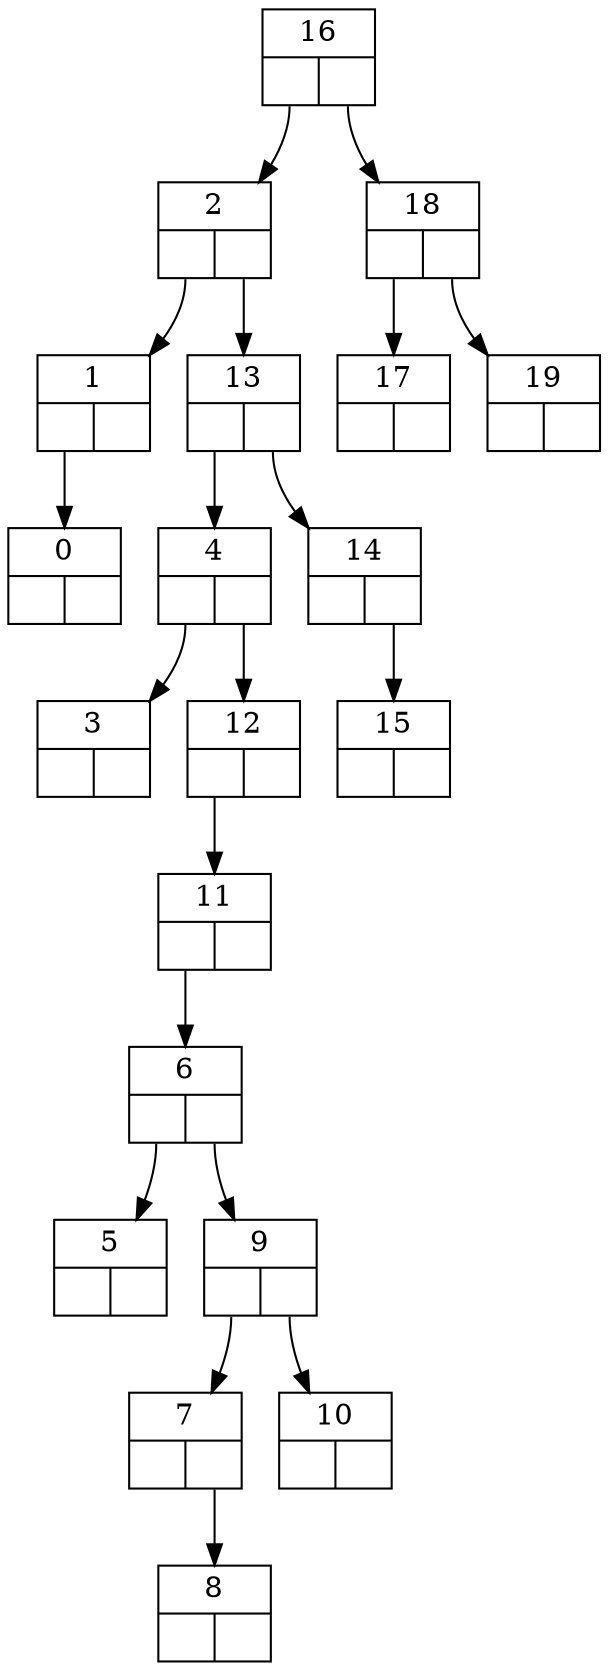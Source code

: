 digraph G{
    node[shape=record];
    node0[label="{0|{<left>|<right>}}"];
    node1[label="{1|{<left>|<right>}}"];
    node2[label="{2|{<left>|<right>}}"];
    node3[label="{3|{<left>|<right>}}"];
    node4[label="{4|{<left>|<right>}}"];
    node5[label="{5|{<left>|<right>}}"];
    node6[label="{6|{<left>|<right>}}"];
    node7[label="{7|{<left>|<right>}}"];
    node8[label="{8|{<left>|<right>}}"];
    node9[label="{9|{<left>|<right>}}"];
    node10[label="{10|{<left>|<right>}}"];
    node11[label="{11|{<left>|<right>}}"];
    node12[label="{12|{<left>|<right>}}"];
    node13[label="{13|{<left>|<right>}}"];
    node14[label="{14|{<left>|<right>}}"];
    node15[label="{15|{<left>|<right>}}"];
    node16[label="{16|{<left>|<right>}}"];
    node17[label="{17|{<left>|<right>}}"];
    node18[label="{18|{<left>|<right>}}"];
    node19[label="{19|{<left>|<right>}}"];
    node1:left -> node0;
    node7:right -> node8;
    node9:left -> node7;
    node9:right -> node10;
    node6:left -> node5;
    node6:right -> node9;
    node11:left -> node6;
    node12:left -> node11;
    node4:left -> node3;
    node4:right -> node12;
    node14:right -> node15;
    node13:left -> node4;
    node13:right -> node14;
    node2:left -> node1;
    node2:right -> node13;
    node18:left -> node17;
    node18:right -> node19;
    node16:left -> node2;
    node16:right -> node18;
}

